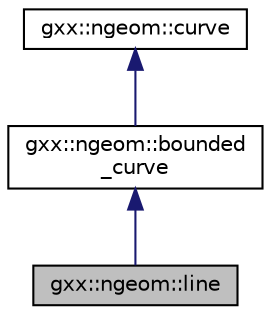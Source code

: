 digraph "gxx::ngeom::line"
{
  edge [fontname="Helvetica",fontsize="10",labelfontname="Helvetica",labelfontsize="10"];
  node [fontname="Helvetica",fontsize="10",shape=record];
  Node1 [label="gxx::ngeom::line",height=0.2,width=0.4,color="black", fillcolor="grey75", style="filled", fontcolor="black"];
  Node2 -> Node1 [dir="back",color="midnightblue",fontsize="10",style="solid",fontname="Helvetica"];
  Node2 [label="gxx::ngeom::bounded\l_curve",height=0.2,width=0.4,color="black", fillcolor="white", style="filled",URL="$classgxx_1_1ngeom_1_1bounded__curve.html"];
  Node3 -> Node2 [dir="back",color="midnightblue",fontsize="10",style="solid",fontname="Helvetica"];
  Node3 [label="gxx::ngeom::curve",height=0.2,width=0.4,color="black", fillcolor="white", style="filled",URL="$classgxx_1_1ngeom_1_1curve.html"];
}

